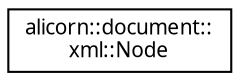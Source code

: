 digraph "Иерархия классов. Графический вид."
{
 // INTERACTIVE_SVG=YES
  edge [fontname="Verdana",fontsize="10",labelfontname="Verdana",labelfontsize="10"];
  node [fontname="Verdana",fontsize="10",shape=record];
  rankdir="LR";
  Node1 [label="alicorn::document::\lxml::Node",height=0.2,width=0.4,color="black", fillcolor="white", style="filled",URL="$a00114.html",tooltip="Класс входит в Проект Document   Вспомогательный класс для манипуляции текущим узлом документа..."];
}
